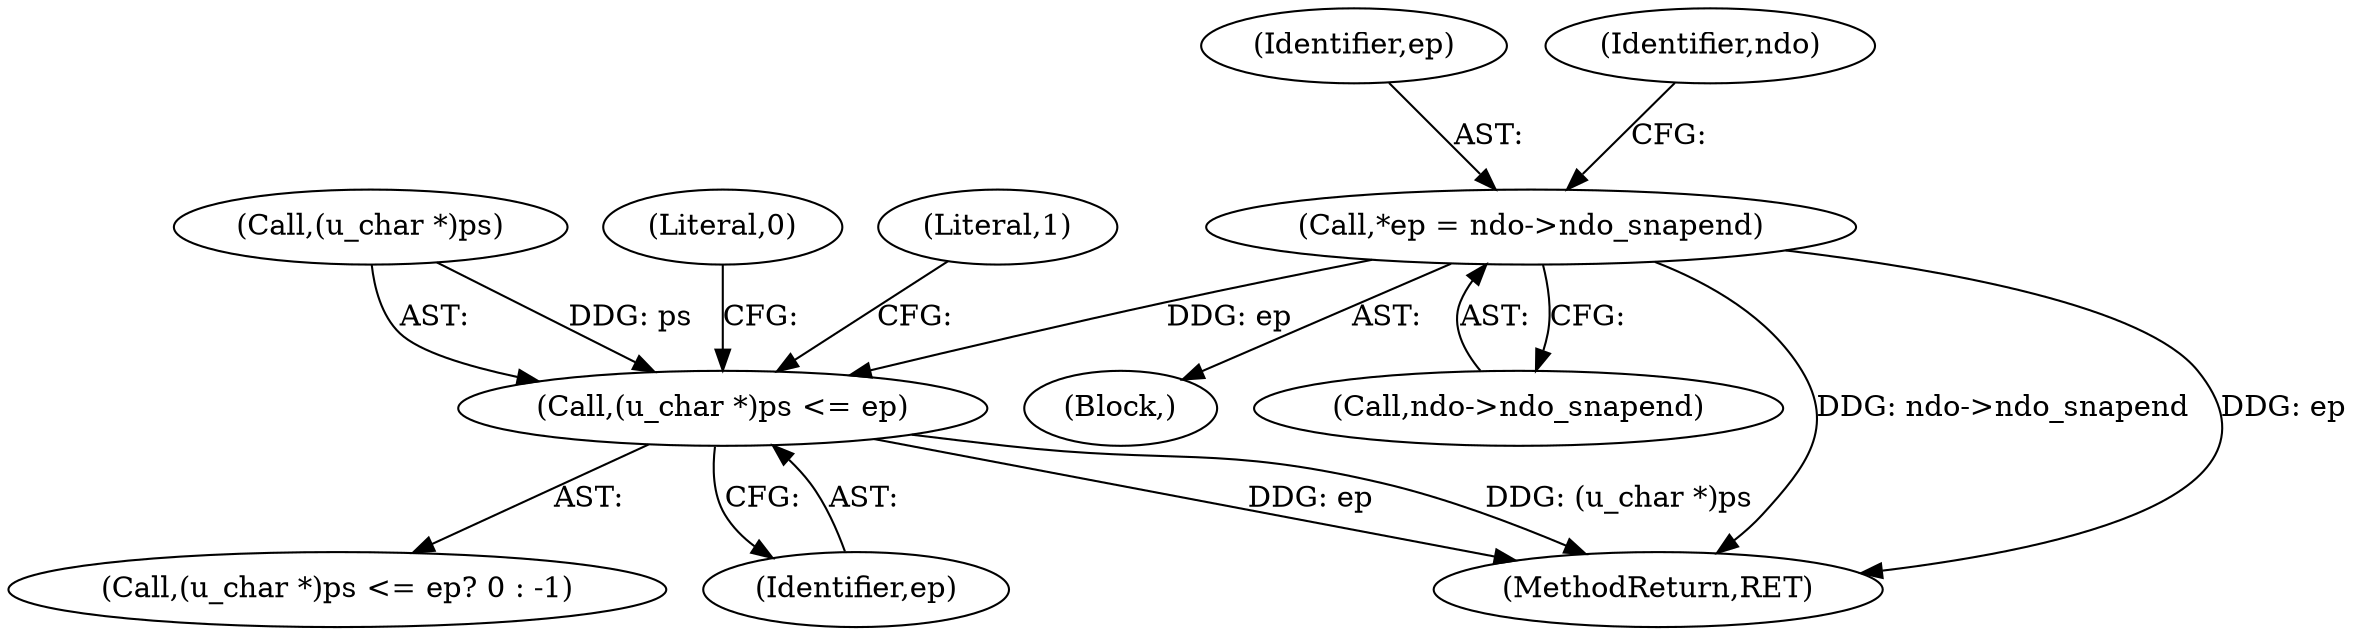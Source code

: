 digraph "0_tcpdump_3ed82f4ed0095768529afc22b923c8f7171fff70_0@pointer" {
"1000108" [label="(Call,*ep = ndo->ndo_snapend)"];
"1000242" [label="(Call,(u_char *)ps <= ep)"];
"1000109" [label="(Identifier,ep)"];
"1000250" [label="(MethodReturn,RET)"];
"1000243" [label="(Call,(u_char *)ps)"];
"1000115" [label="(Identifier,ndo)"];
"1000241" [label="(Call,(u_char *)ps <= ep? 0 : -1)"];
"1000247" [label="(Literal,0)"];
"1000249" [label="(Literal,1)"];
"1000246" [label="(Identifier,ep)"];
"1000110" [label="(Call,ndo->ndo_snapend)"];
"1000104" [label="(Block,)"];
"1000242" [label="(Call,(u_char *)ps <= ep)"];
"1000108" [label="(Call,*ep = ndo->ndo_snapend)"];
"1000108" -> "1000104"  [label="AST: "];
"1000108" -> "1000110"  [label="CFG: "];
"1000109" -> "1000108"  [label="AST: "];
"1000110" -> "1000108"  [label="AST: "];
"1000115" -> "1000108"  [label="CFG: "];
"1000108" -> "1000250"  [label="DDG: ndo->ndo_snapend"];
"1000108" -> "1000250"  [label="DDG: ep"];
"1000108" -> "1000242"  [label="DDG: ep"];
"1000242" -> "1000241"  [label="AST: "];
"1000242" -> "1000246"  [label="CFG: "];
"1000243" -> "1000242"  [label="AST: "];
"1000246" -> "1000242"  [label="AST: "];
"1000247" -> "1000242"  [label="CFG: "];
"1000249" -> "1000242"  [label="CFG: "];
"1000242" -> "1000250"  [label="DDG: ep"];
"1000242" -> "1000250"  [label="DDG: (u_char *)ps"];
"1000243" -> "1000242"  [label="DDG: ps"];
}
